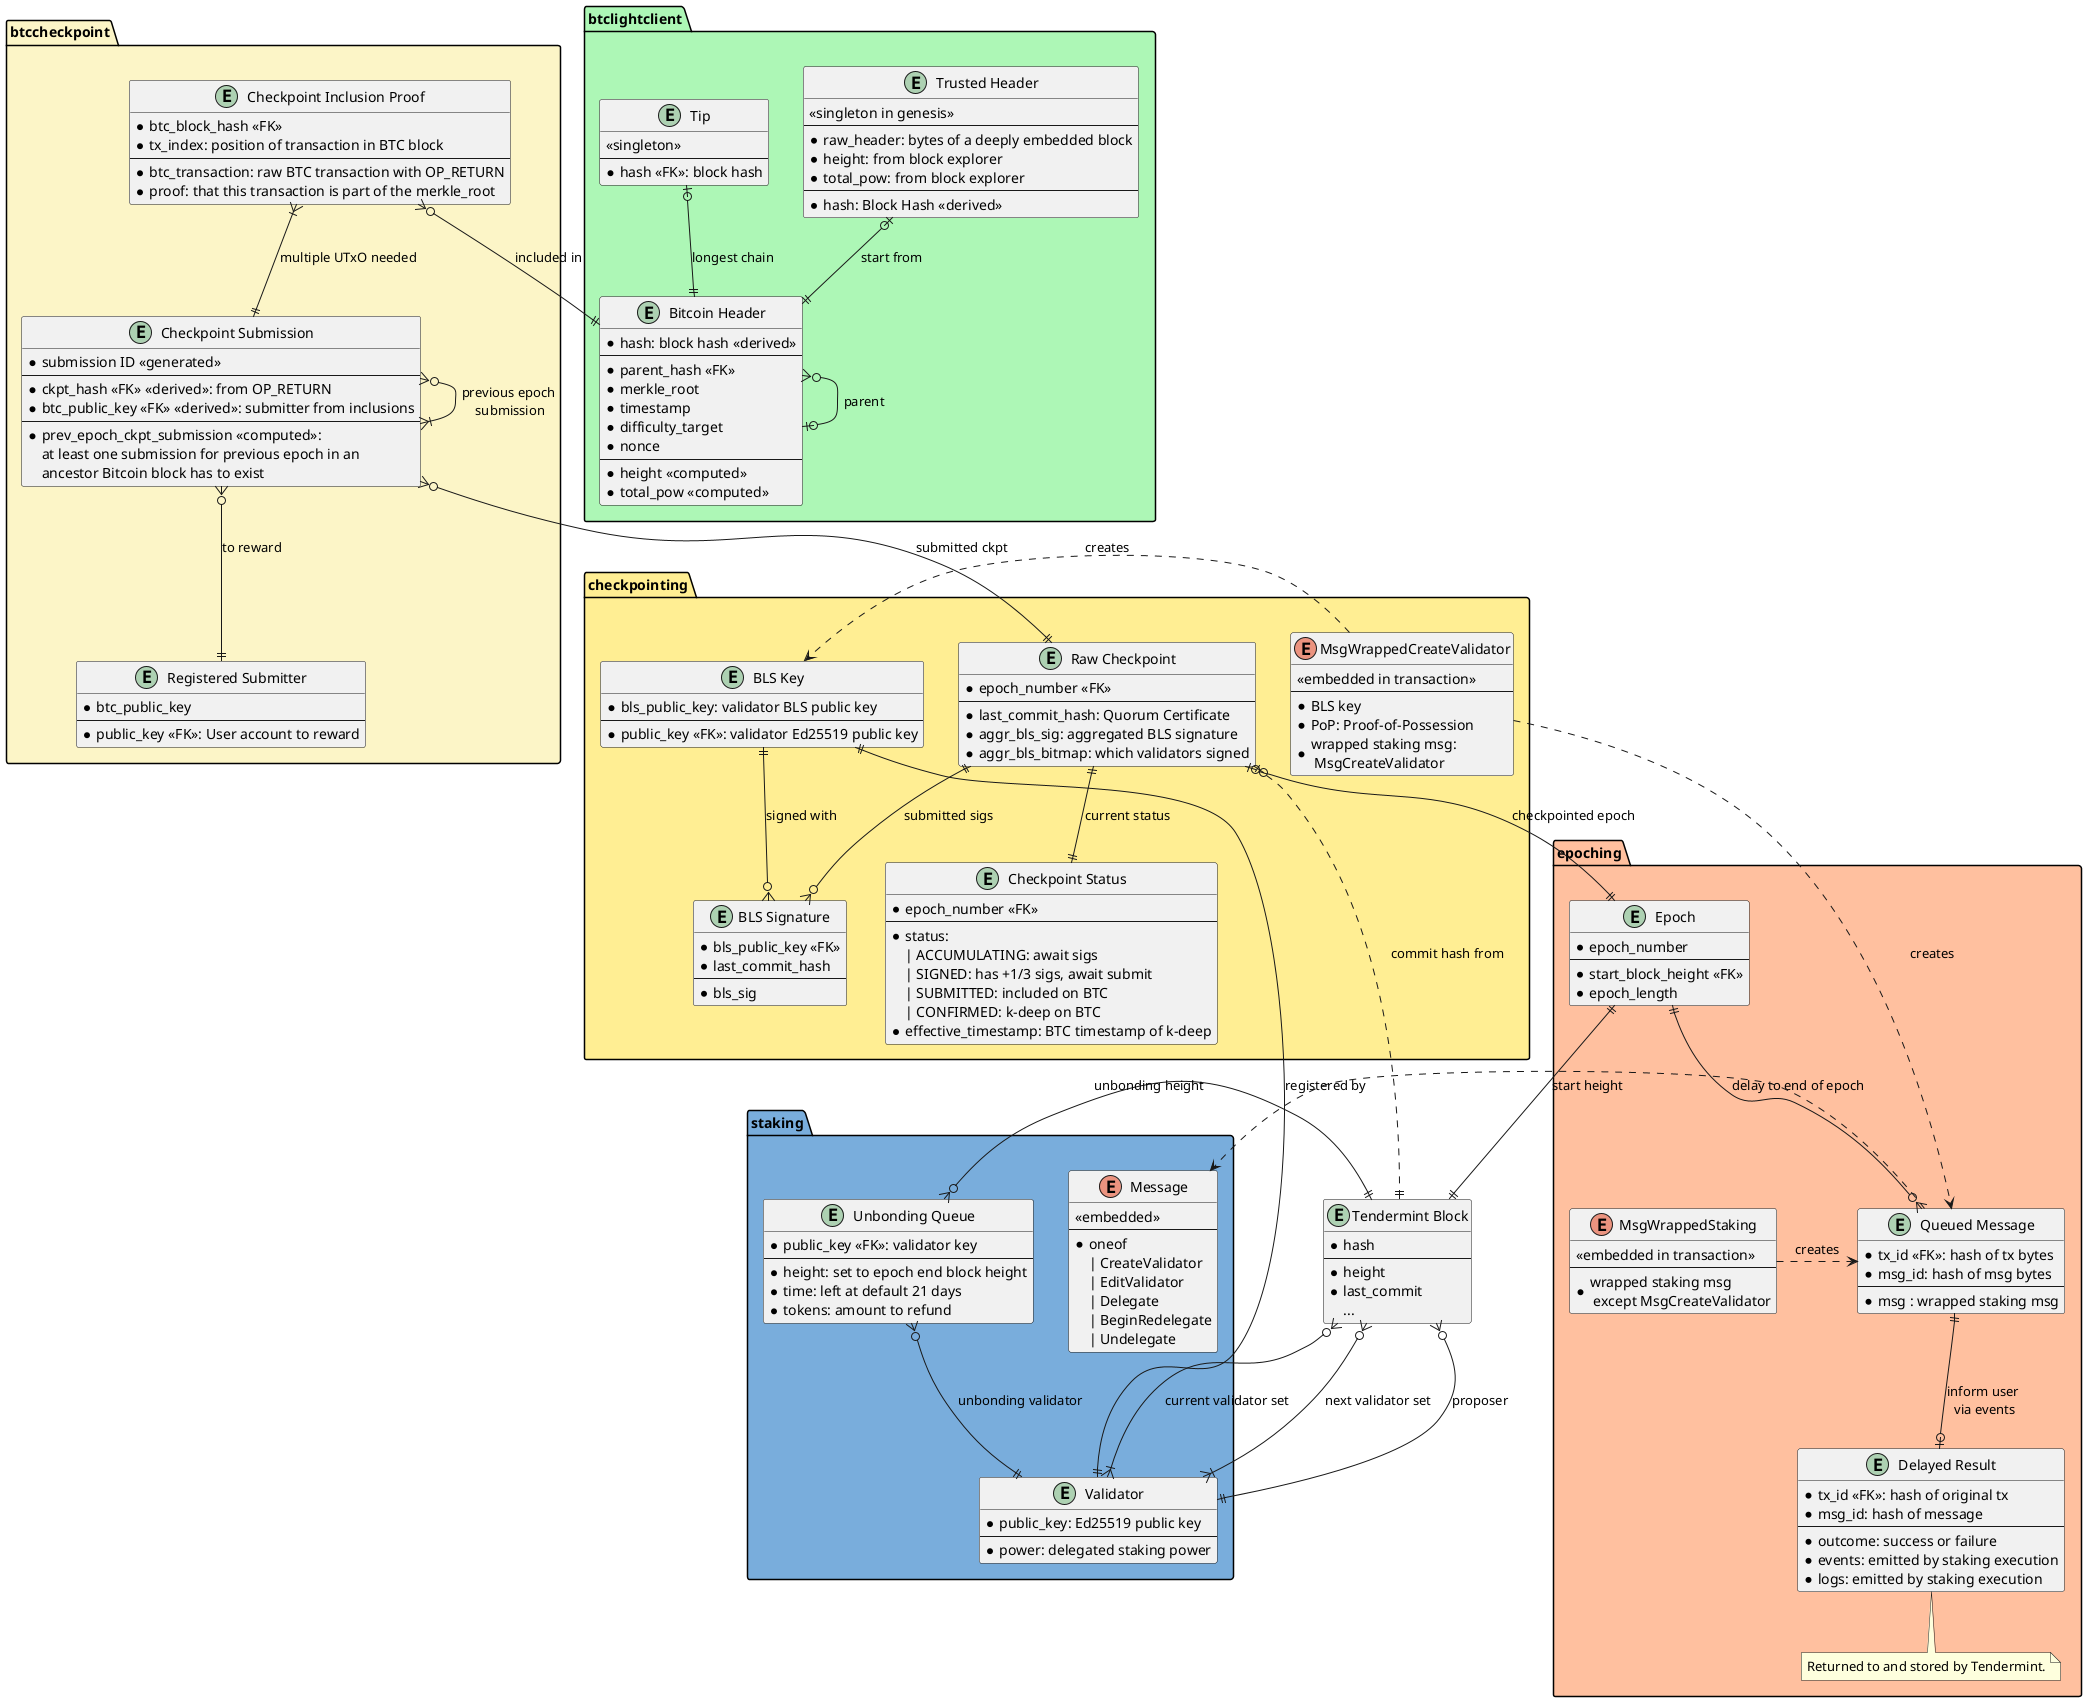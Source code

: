 
@startuml Database Schema

entity "Tendermint Block" as block {
  * hash
  --
  * height
  * last_commit
  ...
}

package "staking" #79ADDC {
  enum "Message" as staking_msg {
    <<embedded>>
    --
    * oneof
    | CreateValidator
    | EditValidator
    | Delegate
    | BeginRedelegate
    | Undelegate
  }

  entity "Validator" as validator {
    * public_key: Ed25519 public key
    --
    * power: delegated staking power
  }

  entity "Unbonding Queue" as unbonding_queue {
    * public_key <<FK>>: validator key
    --
    * height: set to epoch end block height
    * time: left at default 21 days
    * tokens: amount to refund
  }
}

package "epoching" #FFC09F {
  entity "Epoch" as epoch {
    * epoch_number
    --
    * start_block_height <<FK>>
    * epoch_length
  }
  entity "Queued Message" as queued_msg {
    * tx_id <<FK>>: hash of tx bytes
    * msg_id: hash of msg bytes
    --
    * msg : wrapped staking msg
  }
  entity "Delayed Result" as delayed_result {
    * tx_id <<FK>>: hash of original tx
    * msg_id: hash of message
    --
    * outcome: success or failure
    * events: emitted by staking execution
    * logs: emitted by staking execution
  }
  note bottom
    Returned to and stored by Tendermint.
  end note

  enum MsgWrappedStaking {
    <<embedded in transaction>>
    --
    * wrapped staking msg\n except MsgCreateValidator
  }
}


package "checkpointing" #FFEE93 {
  entity "Raw Checkpoint" as raw_ckpt {
    * epoch_number <<FK>>
    --
    * last_commit_hash: Quorum Certificate
    * aggr_bls_sig: aggregated BLS signature
    * aggr_bls_bitmap: which validators signed
  }

  entity "Checkpoint Status" as ckpt_status {
    * epoch_number <<FK>>
    --
    * status:
      | ACCUMULATING: await sigs
      | SIGNED: has +1/3 sigs, await submit
      | SUBMITTED: included on BTC
      | CONFIRMED: k-deep on BTC
    * effective_timestamp: BTC timestamp of k-deep
  }

  entity "BLS Key" as bls_key {
    * bls_public_key: validator BLS public key
    --
    * public_key <<FK>>: validator Ed25519 public key
  }

  entity "BLS Signature" as bls_sig {
    * bls_public_key <<FK>>
    * last_commit_hash
    --
    * bls_sig
  }

  enum MsgWrappedCreateValidator {
    <<embedded in transaction>>
    --
    * BLS key
    * PoP: Proof-of-Possession
    * wrapped staking msg: \n MsgCreateValidator
  }
}

package "btccheckpoint" #FCF5C7 {
  entity "Registered Submitter" as ckpt_submitter {
    * btc_public_key
    --
    * public_key <<FK>>: User account to reward
  }

  entity "Checkpoint Submission" as ckpt_submission {
    * submission ID <<generated>>
    --
    * ckpt_hash <<FK>> <<derived>>: from OP_RETURN
    * btc_public_key <<FK>> <<derived>>: submitter from inclusions
    --
    * prev_epoch_ckpt_submission <<computed>>:
      at least one submission for previous epoch in an
      ancestor Bitcoin block has to exist
  }

  entity "Checkpoint Inclusion Proof" as ckpt_inclusion {
    * btc_block_hash <<FK>>
    * tx_index: position of transaction in BTC block
    --
    * btc_transaction: raw BTC transaction with OP_RETURN
    * proof: that this transaction is part of the merkle_root
  }
}

package "btclightclient" #ADF7B6 {
  entity "Bitcoin Header" as btc_header {
    * hash: block hash <<derived>>
    --
    * parent_hash <<FK>>
    * merkle_root
    * timestamp
    * difficulty_target
    * nonce
    --
    * height <<computed>>
    * total_pow <<computed>>
  }

  entity "Trusted Header" as btc_trusted {
    <<singleton in genesis>>
    --
    * raw_header: bytes of a deeply embedded block
    * height: from block explorer
    * total_pow: from block explorer
    --
    * hash: Block Hash <<derived>>
  }

  entity "Tip" as btc_tip {
    <<singleton>>
    --
    * hash <<FK>>: block hash
  }
}

block }o--|{ validator : current validator set
block }o--|{ validator : next validator set
block }o--|| validator : proposer

epoch ||--o{ queued_msg : delay to end of epoch
epoch ||--|| block : start height

queued_msg .> staking_msg
queued_msg ||--o| delayed_result : inform user \nvia events

unbonding_queue }o--|| block : unbonding height
unbonding_queue }o--|| validator : unbonding validator

raw_ckpt |o--|| epoch : checkpointed epoch
raw_ckpt |o..|| block : commit hash from
raw_ckpt ||--|| ckpt_status : current status
raw_ckpt ||--o{ bls_sig : submitted sigs

bls_key ||--o{ bls_sig : signed with
bls_key ||--|| validator : registered by

ckpt_submission }o--|| raw_ckpt : submitted ckpt
ckpt_submission }o--|| ckpt_submitter : to reward
ckpt_submission }o--|{ ckpt_submission : previous epoch\n submission

ckpt_inclusion }|--|| ckpt_submission : multiple UTxO needed
ckpt_inclusion }o--|| btc_header : included in

btc_header }o--o| btc_header : parent
btc_trusted |o--|| btc_header : start from
btc_tip |o--|| btc_header: longest chain

MsgWrappedCreateValidator .> bls_key : creates
MsgWrappedCreateValidator .> queued_msg : creates
MsgWrappedStaking .> queued_msg : creates

@enduml
